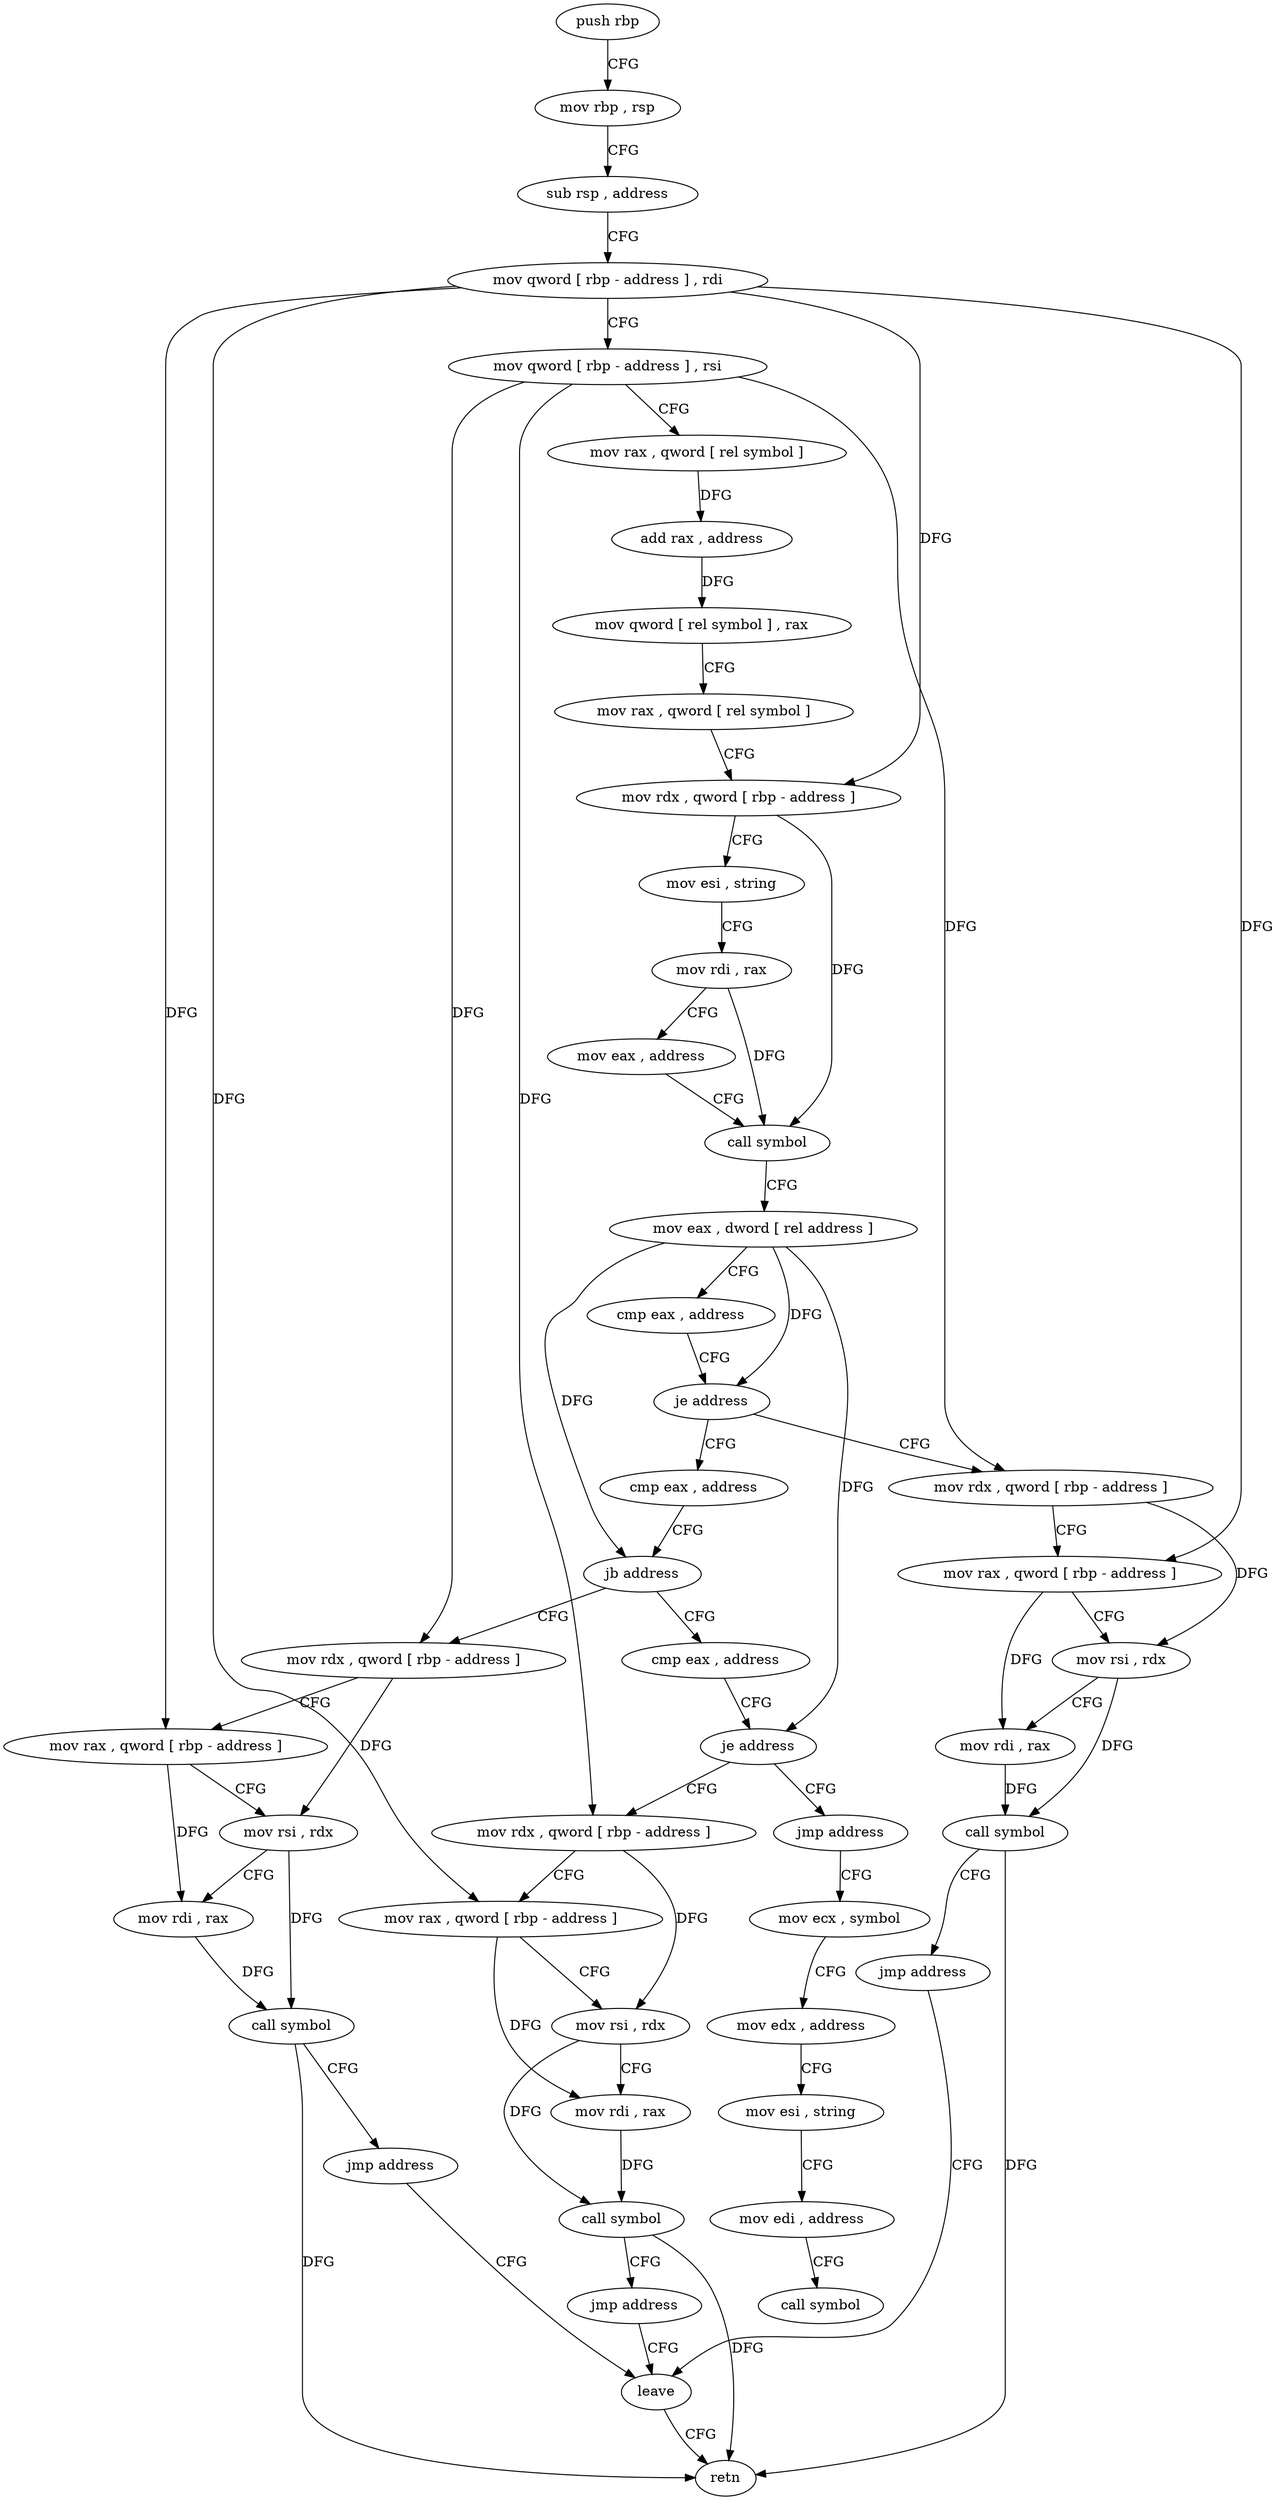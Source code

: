 digraph "func" {
"4240195" [label = "push rbp" ]
"4240196" [label = "mov rbp , rsp" ]
"4240199" [label = "sub rsp , address" ]
"4240203" [label = "mov qword [ rbp - address ] , rdi" ]
"4240207" [label = "mov qword [ rbp - address ] , rsi" ]
"4240211" [label = "mov rax , qword [ rel symbol ]" ]
"4240218" [label = "add rax , address" ]
"4240222" [label = "mov qword [ rel symbol ] , rax" ]
"4240229" [label = "mov rax , qword [ rel symbol ]" ]
"4240236" [label = "mov rdx , qword [ rbp - address ]" ]
"4240240" [label = "mov esi , string" ]
"4240245" [label = "mov rdi , rax" ]
"4240248" [label = "mov eax , address" ]
"4240253" [label = "call symbol" ]
"4240258" [label = "mov eax , dword [ rel address ]" ]
"4240264" [label = "cmp eax , address" ]
"4240267" [label = "je address" ]
"4240281" [label = "mov rdx , qword [ rbp - address ]" ]
"4240269" [label = "cmp eax , address" ]
"4240285" [label = "mov rax , qword [ rbp - address ]" ]
"4240289" [label = "mov rsi , rdx" ]
"4240292" [label = "mov rdi , rax" ]
"4240295" [label = "call symbol" ]
"4240300" [label = "jmp address" ]
"4240369" [label = "leave" ]
"4240272" [label = "jb address" ]
"4240323" [label = "mov rdx , qword [ rbp - address ]" ]
"4240274" [label = "cmp eax , address" ]
"4240370" [label = "retn" ]
"4240327" [label = "mov rax , qword [ rbp - address ]" ]
"4240331" [label = "mov rsi , rdx" ]
"4240334" [label = "mov rdi , rax" ]
"4240337" [label = "call symbol" ]
"4240342" [label = "jmp address" ]
"4240277" [label = "je address" ]
"4240302" [label = "mov rdx , qword [ rbp - address ]" ]
"4240279" [label = "jmp address" ]
"4240306" [label = "mov rax , qword [ rbp - address ]" ]
"4240310" [label = "mov rsi , rdx" ]
"4240313" [label = "mov rdi , rax" ]
"4240316" [label = "call symbol" ]
"4240321" [label = "jmp address" ]
"4240344" [label = "mov ecx , symbol" ]
"4240349" [label = "mov edx , address" ]
"4240354" [label = "mov esi , string" ]
"4240359" [label = "mov edi , address" ]
"4240364" [label = "call symbol" ]
"4240195" -> "4240196" [ label = "CFG" ]
"4240196" -> "4240199" [ label = "CFG" ]
"4240199" -> "4240203" [ label = "CFG" ]
"4240203" -> "4240207" [ label = "CFG" ]
"4240203" -> "4240236" [ label = "DFG" ]
"4240203" -> "4240285" [ label = "DFG" ]
"4240203" -> "4240327" [ label = "DFG" ]
"4240203" -> "4240306" [ label = "DFG" ]
"4240207" -> "4240211" [ label = "CFG" ]
"4240207" -> "4240281" [ label = "DFG" ]
"4240207" -> "4240323" [ label = "DFG" ]
"4240207" -> "4240302" [ label = "DFG" ]
"4240211" -> "4240218" [ label = "DFG" ]
"4240218" -> "4240222" [ label = "DFG" ]
"4240222" -> "4240229" [ label = "CFG" ]
"4240229" -> "4240236" [ label = "CFG" ]
"4240236" -> "4240240" [ label = "CFG" ]
"4240236" -> "4240253" [ label = "DFG" ]
"4240240" -> "4240245" [ label = "CFG" ]
"4240245" -> "4240248" [ label = "CFG" ]
"4240245" -> "4240253" [ label = "DFG" ]
"4240248" -> "4240253" [ label = "CFG" ]
"4240253" -> "4240258" [ label = "CFG" ]
"4240258" -> "4240264" [ label = "CFG" ]
"4240258" -> "4240267" [ label = "DFG" ]
"4240258" -> "4240272" [ label = "DFG" ]
"4240258" -> "4240277" [ label = "DFG" ]
"4240264" -> "4240267" [ label = "CFG" ]
"4240267" -> "4240281" [ label = "CFG" ]
"4240267" -> "4240269" [ label = "CFG" ]
"4240281" -> "4240285" [ label = "CFG" ]
"4240281" -> "4240289" [ label = "DFG" ]
"4240269" -> "4240272" [ label = "CFG" ]
"4240285" -> "4240289" [ label = "CFG" ]
"4240285" -> "4240292" [ label = "DFG" ]
"4240289" -> "4240292" [ label = "CFG" ]
"4240289" -> "4240295" [ label = "DFG" ]
"4240292" -> "4240295" [ label = "DFG" ]
"4240295" -> "4240300" [ label = "CFG" ]
"4240295" -> "4240370" [ label = "DFG" ]
"4240300" -> "4240369" [ label = "CFG" ]
"4240369" -> "4240370" [ label = "CFG" ]
"4240272" -> "4240323" [ label = "CFG" ]
"4240272" -> "4240274" [ label = "CFG" ]
"4240323" -> "4240327" [ label = "CFG" ]
"4240323" -> "4240331" [ label = "DFG" ]
"4240274" -> "4240277" [ label = "CFG" ]
"4240327" -> "4240331" [ label = "CFG" ]
"4240327" -> "4240334" [ label = "DFG" ]
"4240331" -> "4240334" [ label = "CFG" ]
"4240331" -> "4240337" [ label = "DFG" ]
"4240334" -> "4240337" [ label = "DFG" ]
"4240337" -> "4240342" [ label = "CFG" ]
"4240337" -> "4240370" [ label = "DFG" ]
"4240342" -> "4240369" [ label = "CFG" ]
"4240277" -> "4240302" [ label = "CFG" ]
"4240277" -> "4240279" [ label = "CFG" ]
"4240302" -> "4240306" [ label = "CFG" ]
"4240302" -> "4240310" [ label = "DFG" ]
"4240279" -> "4240344" [ label = "CFG" ]
"4240306" -> "4240310" [ label = "CFG" ]
"4240306" -> "4240313" [ label = "DFG" ]
"4240310" -> "4240313" [ label = "CFG" ]
"4240310" -> "4240316" [ label = "DFG" ]
"4240313" -> "4240316" [ label = "DFG" ]
"4240316" -> "4240321" [ label = "CFG" ]
"4240316" -> "4240370" [ label = "DFG" ]
"4240321" -> "4240369" [ label = "CFG" ]
"4240344" -> "4240349" [ label = "CFG" ]
"4240349" -> "4240354" [ label = "CFG" ]
"4240354" -> "4240359" [ label = "CFG" ]
"4240359" -> "4240364" [ label = "CFG" ]
}
